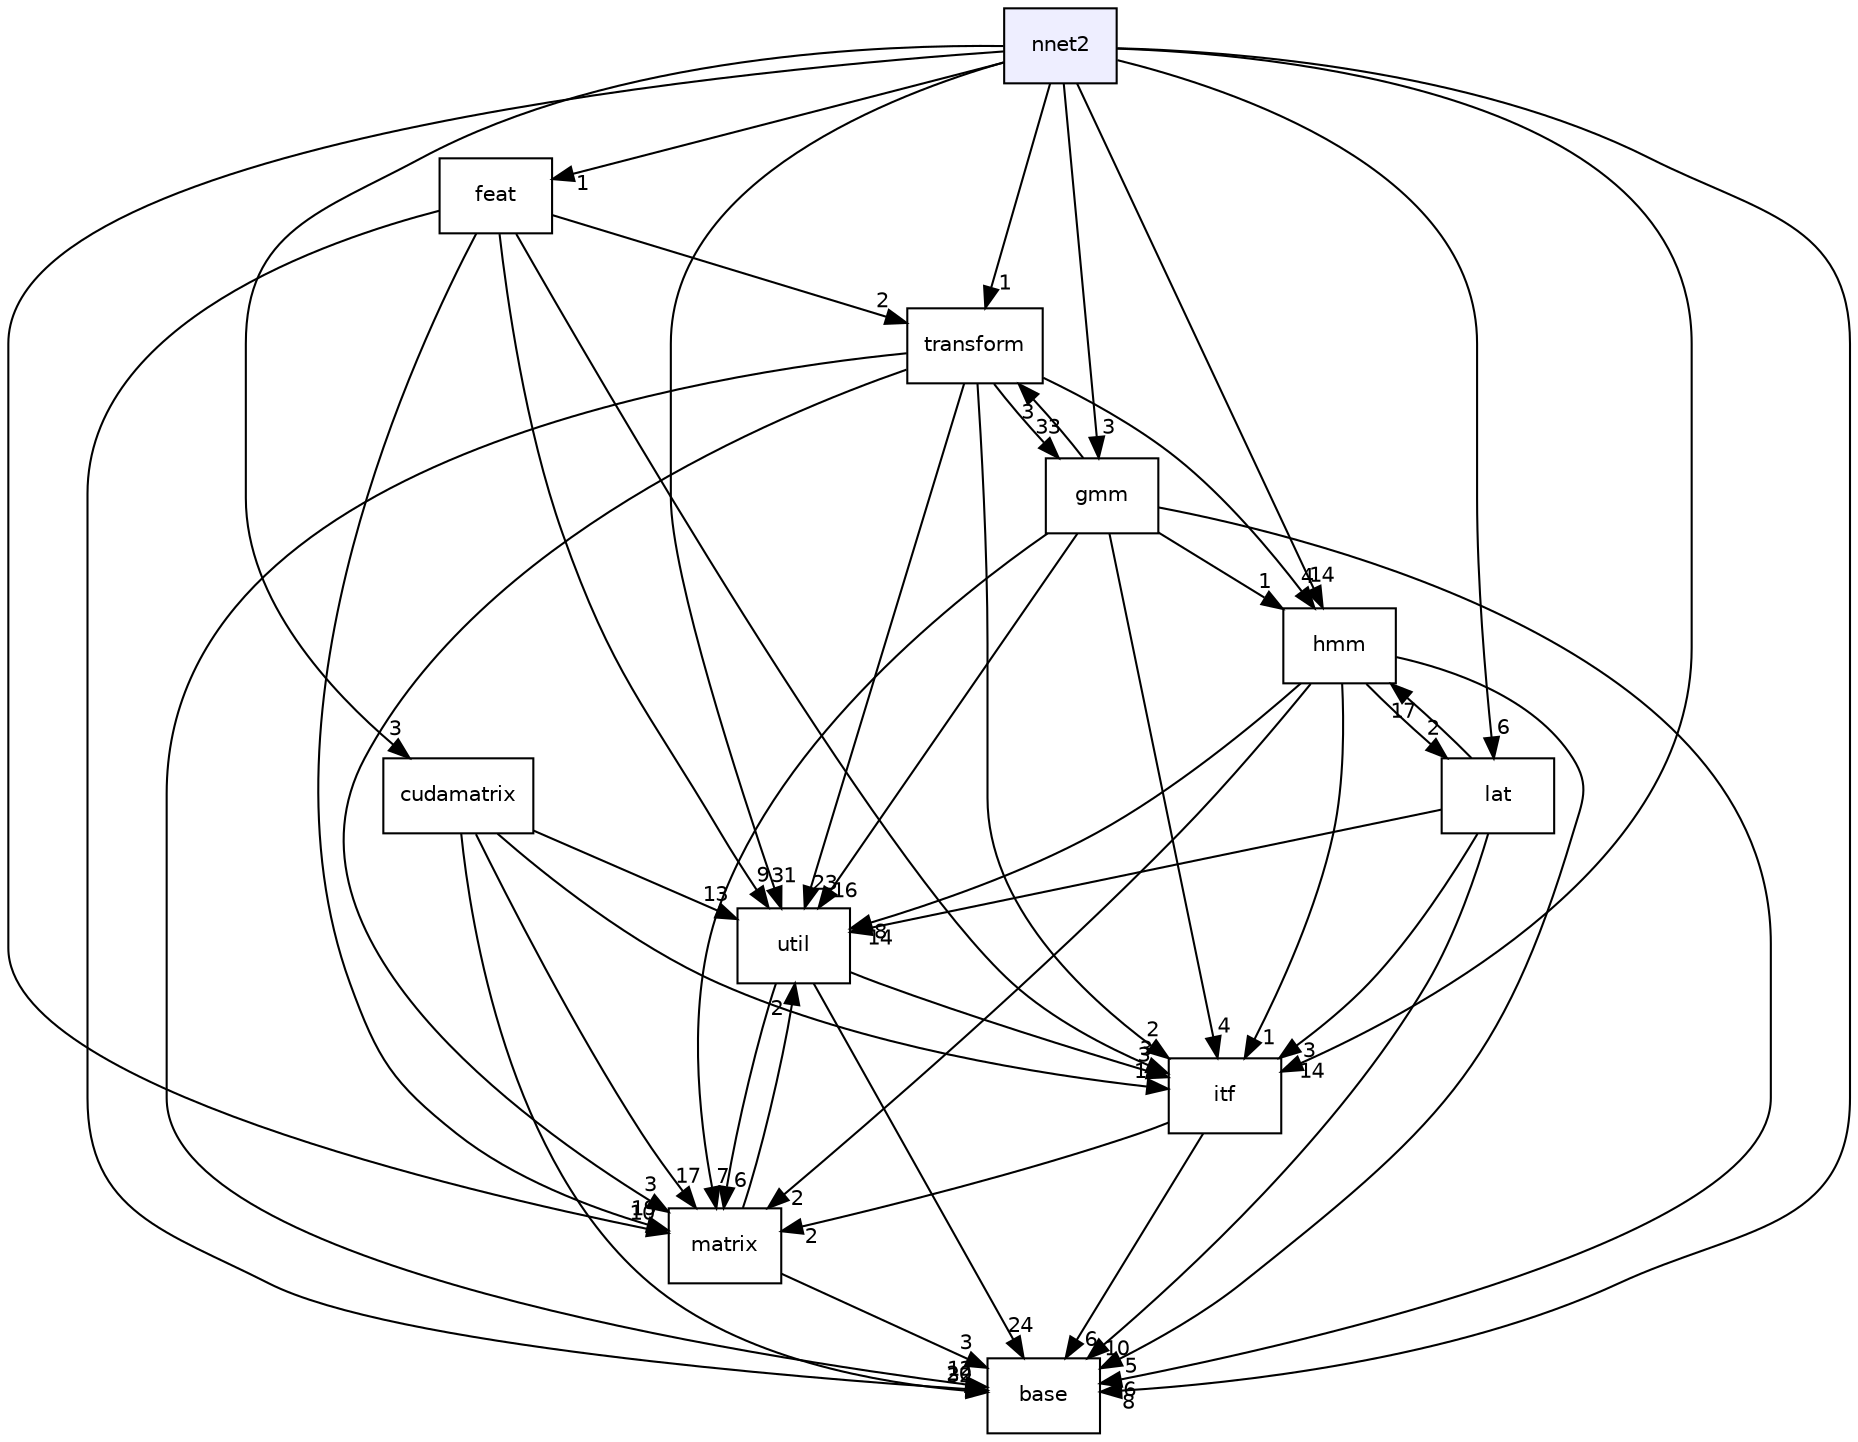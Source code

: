 digraph "nnet2" {
  compound=true
  node [ fontsize="10", fontname="Helvetica"];
  edge [ labelfontsize="10", labelfontname="Helvetica"];
  dir_59421e7f380e574ca9527496739b16ca [shape=box, label="nnet2", style="filled", fillcolor="#eeeeff", pencolor="black", URL="dir_59421e7f380e574ca9527496739b16ca.html"];
  dir_f8ba563c7c64fffab9da0ebf98c94aa9 [shape=box label="feat" URL="dir_f8ba563c7c64fffab9da0ebf98c94aa9.html"];
  dir_23ec12649285f9fabf3a6b7380226c28 [shape=box label="util" URL="dir_23ec12649285f9fabf3a6b7380226c28.html"];
  dir_cf76719d3e2650059ef58f0321a08948 [shape=box label="cudamatrix" URL="dir_cf76719d3e2650059ef58f0321a08948.html"];
  dir_109f68d84cef4a133396a0be144fa9b1 [shape=box label="matrix" URL="dir_109f68d84cef4a133396a0be144fa9b1.html"];
  dir_e914ee4d4a44400f1fdb170cb4ead18a [shape=box label="base" URL="dir_e914ee4d4a44400f1fdb170cb4ead18a.html"];
  dir_67f27d7ccdb63301c384d2b28b535a47 [shape=box label="transform" URL="dir_67f27d7ccdb63301c384d2b28b535a47.html"];
  dir_1150ab87bf3833b7161cf56b3aed78f9 [shape=box label="hmm" URL="dir_1150ab87bf3833b7161cf56b3aed78f9.html"];
  dir_32e73c41882ed4a4c395a3bf41490b9a [shape=box label="itf" URL="dir_32e73c41882ed4a4c395a3bf41490b9a.html"];
  dir_7e97d1a94d673bcef7e70506205b8a83 [shape=box label="lat" URL="dir_7e97d1a94d673bcef7e70506205b8a83.html"];
  dir_411f61cd8229061a5d69eb0617560b44 [shape=box label="gmm" URL="dir_411f61cd8229061a5d69eb0617560b44.html"];
  dir_f8ba563c7c64fffab9da0ebf98c94aa9->dir_23ec12649285f9fabf3a6b7380226c28 [headlabel="9", labeldistance=1.5 headhref="dir_000004_000034.html"];
  dir_f8ba563c7c64fffab9da0ebf98c94aa9->dir_109f68d84cef4a133396a0be144fa9b1 [headlabel="19", labeldistance=1.5 headhref="dir_000004_000023.html"];
  dir_f8ba563c7c64fffab9da0ebf98c94aa9->dir_e914ee4d4a44400f1fdb170cb4ead18a [headlabel="20", labeldistance=1.5 headhref="dir_000004_000000.html"];
  dir_f8ba563c7c64fffab9da0ebf98c94aa9->dir_67f27d7ccdb63301c384d2b28b535a47 [headlabel="2", labeldistance=1.5 headhref="dir_000004_000032.html"];
  dir_f8ba563c7c64fffab9da0ebf98c94aa9->dir_32e73c41882ed4a4c395a3bf41490b9a [headlabel="3", labeldistance=1.5 headhref="dir_000004_000016.html"];
  dir_23ec12649285f9fabf3a6b7380226c28->dir_109f68d84cef4a133396a0be144fa9b1 [headlabel="6", labeldistance=1.5 headhref="dir_000034_000023.html"];
  dir_23ec12649285f9fabf3a6b7380226c28->dir_e914ee4d4a44400f1fdb170cb4ead18a [headlabel="24", labeldistance=1.5 headhref="dir_000034_000000.html"];
  dir_23ec12649285f9fabf3a6b7380226c28->dir_32e73c41882ed4a4c395a3bf41490b9a [headlabel="3", labeldistance=1.5 headhref="dir_000034_000016.html"];
  dir_59421e7f380e574ca9527496739b16ca->dir_f8ba563c7c64fffab9da0ebf98c94aa9 [headlabel="1", labeldistance=1.5 headhref="dir_000025_000004.html"];
  dir_59421e7f380e574ca9527496739b16ca->dir_23ec12649285f9fabf3a6b7380226c28 [headlabel="31", labeldistance=1.5 headhref="dir_000025_000034.html"];
  dir_59421e7f380e574ca9527496739b16ca->dir_cf76719d3e2650059ef58f0321a08948 [headlabel="3", labeldistance=1.5 headhref="dir_000025_000002.html"];
  dir_59421e7f380e574ca9527496739b16ca->dir_109f68d84cef4a133396a0be144fa9b1 [headlabel="10", labeldistance=1.5 headhref="dir_000025_000023.html"];
  dir_59421e7f380e574ca9527496739b16ca->dir_e914ee4d4a44400f1fdb170cb4ead18a [headlabel="8", labeldistance=1.5 headhref="dir_000025_000000.html"];
  dir_59421e7f380e574ca9527496739b16ca->dir_67f27d7ccdb63301c384d2b28b535a47 [headlabel="1", labeldistance=1.5 headhref="dir_000025_000032.html"];
  dir_59421e7f380e574ca9527496739b16ca->dir_1150ab87bf3833b7161cf56b3aed78f9 [headlabel="14", labeldistance=1.5 headhref="dir_000025_000011.html"];
  dir_59421e7f380e574ca9527496739b16ca->dir_32e73c41882ed4a4c395a3bf41490b9a [headlabel="14", labeldistance=1.5 headhref="dir_000025_000016.html"];
  dir_59421e7f380e574ca9527496739b16ca->dir_7e97d1a94d673bcef7e70506205b8a83 [headlabel="6", labeldistance=1.5 headhref="dir_000025_000020.html"];
  dir_59421e7f380e574ca9527496739b16ca->dir_411f61cd8229061a5d69eb0617560b44 [headlabel="3", labeldistance=1.5 headhref="dir_000025_000009.html"];
  dir_cf76719d3e2650059ef58f0321a08948->dir_23ec12649285f9fabf3a6b7380226c28 [headlabel="13", labeldistance=1.5 headhref="dir_000002_000034.html"];
  dir_cf76719d3e2650059ef58f0321a08948->dir_109f68d84cef4a133396a0be144fa9b1 [headlabel="17", labeldistance=1.5 headhref="dir_000002_000023.html"];
  dir_cf76719d3e2650059ef58f0321a08948->dir_e914ee4d4a44400f1fdb170cb4ead18a [headlabel="32", labeldistance=1.5 headhref="dir_000002_000000.html"];
  dir_cf76719d3e2650059ef58f0321a08948->dir_32e73c41882ed4a4c395a3bf41490b9a [headlabel="1", labeldistance=1.5 headhref="dir_000002_000016.html"];
  dir_109f68d84cef4a133396a0be144fa9b1->dir_23ec12649285f9fabf3a6b7380226c28 [headlabel="2", labeldistance=1.5 headhref="dir_000023_000034.html"];
  dir_109f68d84cef4a133396a0be144fa9b1->dir_e914ee4d4a44400f1fdb170cb4ead18a [headlabel="3", labeldistance=1.5 headhref="dir_000023_000000.html"];
  dir_67f27d7ccdb63301c384d2b28b535a47->dir_23ec12649285f9fabf3a6b7380226c28 [headlabel="23", labeldistance=1.5 headhref="dir_000032_000034.html"];
  dir_67f27d7ccdb63301c384d2b28b535a47->dir_109f68d84cef4a133396a0be144fa9b1 [headlabel="3", labeldistance=1.5 headhref="dir_000032_000023.html"];
  dir_67f27d7ccdb63301c384d2b28b535a47->dir_e914ee4d4a44400f1fdb170cb4ead18a [headlabel="12", labeldistance=1.5 headhref="dir_000032_000000.html"];
  dir_67f27d7ccdb63301c384d2b28b535a47->dir_1150ab87bf3833b7161cf56b3aed78f9 [headlabel="4", labeldistance=1.5 headhref="dir_000032_000011.html"];
  dir_67f27d7ccdb63301c384d2b28b535a47->dir_32e73c41882ed4a4c395a3bf41490b9a [headlabel="2", labeldistance=1.5 headhref="dir_000032_000016.html"];
  dir_67f27d7ccdb63301c384d2b28b535a47->dir_411f61cd8229061a5d69eb0617560b44 [headlabel="33", labeldistance=1.5 headhref="dir_000032_000009.html"];
  dir_1150ab87bf3833b7161cf56b3aed78f9->dir_23ec12649285f9fabf3a6b7380226c28 [headlabel="8", labeldistance=1.5 headhref="dir_000011_000034.html"];
  dir_1150ab87bf3833b7161cf56b3aed78f9->dir_109f68d84cef4a133396a0be144fa9b1 [headlabel="2", labeldistance=1.5 headhref="dir_000011_000023.html"];
  dir_1150ab87bf3833b7161cf56b3aed78f9->dir_e914ee4d4a44400f1fdb170cb4ead18a [headlabel="5", labeldistance=1.5 headhref="dir_000011_000000.html"];
  dir_1150ab87bf3833b7161cf56b3aed78f9->dir_32e73c41882ed4a4c395a3bf41490b9a [headlabel="1", labeldistance=1.5 headhref="dir_000011_000016.html"];
  dir_1150ab87bf3833b7161cf56b3aed78f9->dir_7e97d1a94d673bcef7e70506205b8a83 [headlabel="2", labeldistance=1.5 headhref="dir_000011_000020.html"];
  dir_32e73c41882ed4a4c395a3bf41490b9a->dir_109f68d84cef4a133396a0be144fa9b1 [headlabel="2", labeldistance=1.5 headhref="dir_000016_000023.html"];
  dir_32e73c41882ed4a4c395a3bf41490b9a->dir_e914ee4d4a44400f1fdb170cb4ead18a [headlabel="6", labeldistance=1.5 headhref="dir_000016_000000.html"];
  dir_7e97d1a94d673bcef7e70506205b8a83->dir_23ec12649285f9fabf3a6b7380226c28 [headlabel="14", labeldistance=1.5 headhref="dir_000020_000034.html"];
  dir_7e97d1a94d673bcef7e70506205b8a83->dir_e914ee4d4a44400f1fdb170cb4ead18a [headlabel="10", labeldistance=1.5 headhref="dir_000020_000000.html"];
  dir_7e97d1a94d673bcef7e70506205b8a83->dir_1150ab87bf3833b7161cf56b3aed78f9 [headlabel="17", labeldistance=1.5 headhref="dir_000020_000011.html"];
  dir_7e97d1a94d673bcef7e70506205b8a83->dir_32e73c41882ed4a4c395a3bf41490b9a [headlabel="3", labeldistance=1.5 headhref="dir_000020_000016.html"];
  dir_411f61cd8229061a5d69eb0617560b44->dir_23ec12649285f9fabf3a6b7380226c28 [headlabel="16", labeldistance=1.5 headhref="dir_000009_000034.html"];
  dir_411f61cd8229061a5d69eb0617560b44->dir_109f68d84cef4a133396a0be144fa9b1 [headlabel="7", labeldistance=1.5 headhref="dir_000009_000023.html"];
  dir_411f61cd8229061a5d69eb0617560b44->dir_e914ee4d4a44400f1fdb170cb4ead18a [headlabel="6", labeldistance=1.5 headhref="dir_000009_000000.html"];
  dir_411f61cd8229061a5d69eb0617560b44->dir_67f27d7ccdb63301c384d2b28b535a47 [headlabel="3", labeldistance=1.5 headhref="dir_000009_000032.html"];
  dir_411f61cd8229061a5d69eb0617560b44->dir_1150ab87bf3833b7161cf56b3aed78f9 [headlabel="1", labeldistance=1.5 headhref="dir_000009_000011.html"];
  dir_411f61cd8229061a5d69eb0617560b44->dir_32e73c41882ed4a4c395a3bf41490b9a [headlabel="4", labeldistance=1.5 headhref="dir_000009_000016.html"];
}

